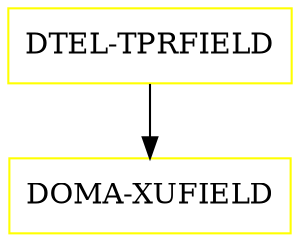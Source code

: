 digraph G {
  "DTEL-TPRFIELD" [shape=box,color=yellow];
  "DOMA-XUFIELD" [shape=box,color=yellow,URL="./DOMA_XUFIELD.html"];
  "DTEL-TPRFIELD" -> "DOMA-XUFIELD";
}
